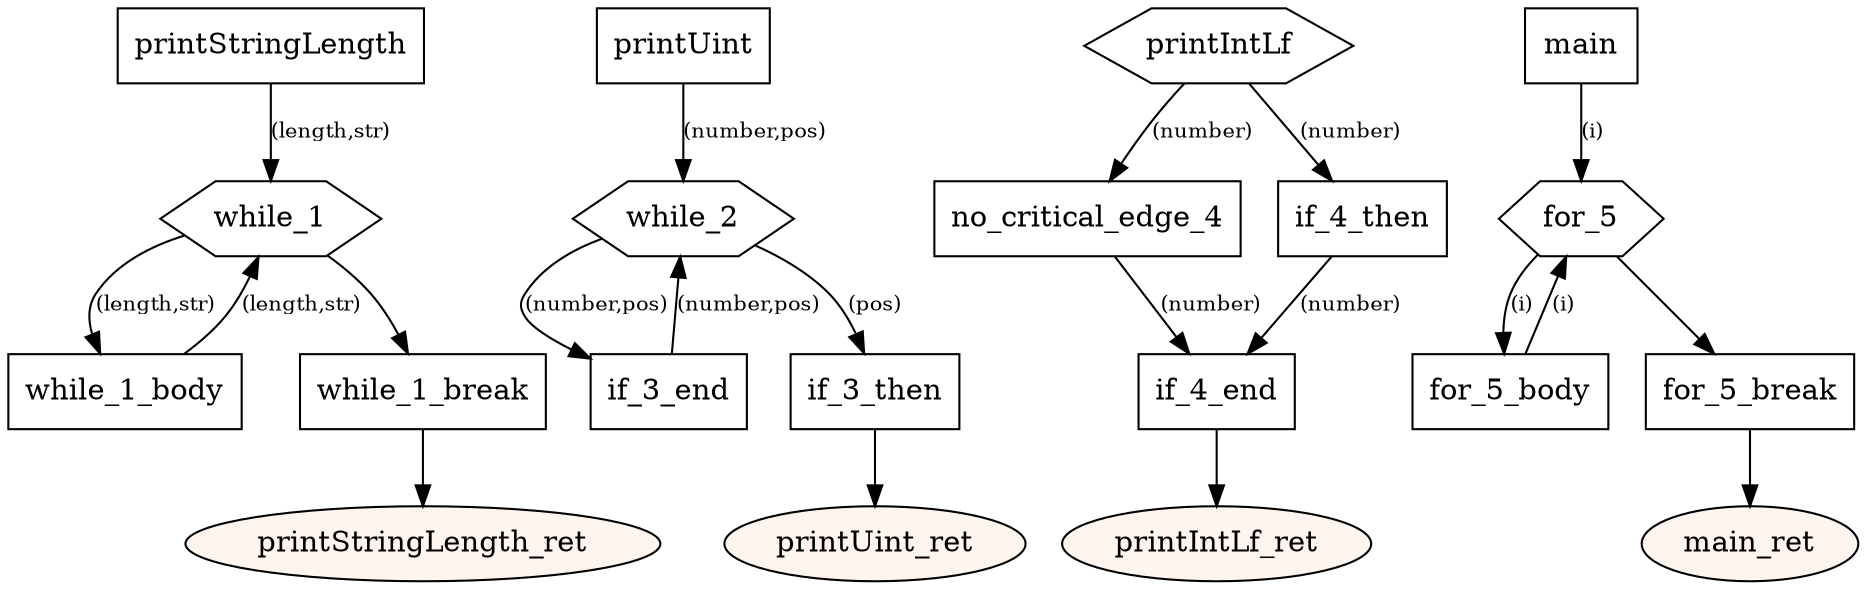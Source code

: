 digraph program {
	edge[fontsize="10pt"];
	subgraph fn_printStringLength {
		BasicBlock_0_printStringLength [label="printStringLength",shape=box];
		BasicBlock_0_printStringLength -> BasicBlock_0_while_1 [label="(length,str)"];
		BasicBlock_0_while_1_body [label="while_1_body",shape=box];
		BasicBlock_0_while_1_body -> BasicBlock_0_while_1 [label="(length,str)"];
		BasicBlock_0_while_1 [label="while_1",shape=hexagon];
		BasicBlock_0_while_1 -> BasicBlock_0_while_1_break;
		BasicBlock_0_while_1 -> BasicBlock_0_while_1_body [label="(length,str)"];
		BasicBlock_0_while_1_break [label="while_1_break",shape=box];
		BasicBlock_0_while_1_break -> BasicBlock_0_printStringLength_ret;
		BasicBlock_0_printStringLength_ret [label="printStringLength_ret",shape=oval,style=filled,fillcolor="#fff5ee"];
	}
	subgraph fn_printUint {
		BasicBlock_1_printUint [label="printUint",shape=box];
		BasicBlock_1_printUint -> BasicBlock_1_while_2 [label="(number,pos)"];
		BasicBlock_1_if_3_end [label="if_3_end",shape=box];
		BasicBlock_1_if_3_end -> BasicBlock_1_while_2 [label="(number,pos)"];
		BasicBlock_1_while_2 [label="while_2",shape=hexagon];
		BasicBlock_1_while_2 -> BasicBlock_1_if_3_end [label="(number,pos)"];
		BasicBlock_1_while_2 -> BasicBlock_1_if_3_then [label="(pos)"];
		BasicBlock_1_if_3_then [label="if_3_then",shape=box];
		BasicBlock_1_if_3_then -> BasicBlock_1_printUint_ret;
		BasicBlock_1_printUint_ret [label="printUint_ret",shape=oval,style=filled,fillcolor="#fff5ee"];
	}
	subgraph fn_printIntLf {
		BasicBlock_2_printIntLf [label="printIntLf",shape=hexagon];
		BasicBlock_2_printIntLf -> BasicBlock_2_no_critical_edge_4 [label="(number)"];
		BasicBlock_2_printIntLf -> BasicBlock_2_if_4_then [label="(number)"];
		BasicBlock_2_no_critical_edge_4 [label="no_critical_edge_4",shape=box];
		BasicBlock_2_no_critical_edge_4 -> BasicBlock_2_if_4_end [label="(number)"];
		BasicBlock_2_if_4_then [label="if_4_then",shape=box];
		BasicBlock_2_if_4_then -> BasicBlock_2_if_4_end [label="(number)"];
		BasicBlock_2_if_4_end [label="if_4_end",shape=box];
		BasicBlock_2_if_4_end -> BasicBlock_2_printIntLf_ret;
		BasicBlock_2_printIntLf_ret [label="printIntLf_ret",shape=oval,style=filled,fillcolor="#fff5ee"];
	}
	subgraph fn_main {
		BasicBlock_3_main [label="main",shape=box];
		BasicBlock_3_main -> BasicBlock_3_for_5 [label="(i)"];
		BasicBlock_3_for_5_body [label="for_5_body",shape=box];
		BasicBlock_3_for_5_body -> BasicBlock_3_for_5 [label="(i)"];
		BasicBlock_3_for_5 [label="for_5",shape=hexagon];
		BasicBlock_3_for_5 -> BasicBlock_3_for_5_break;
		BasicBlock_3_for_5 -> BasicBlock_3_for_5_body [label="(i)"];
		BasicBlock_3_for_5_break [label="for_5_break",shape=box];
		BasicBlock_3_for_5_break -> BasicBlock_3_main_ret;
		BasicBlock_3_main_ret [label="main_ret",shape=oval,style=filled,fillcolor="#fff5ee"];
	}
}
